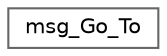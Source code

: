 digraph "Graphical Class Hierarchy"
{
 // LATEX_PDF_SIZE
  bgcolor="transparent";
  edge [fontname=Helvetica,fontsize=10,labelfontname=Helvetica,labelfontsize=10];
  node [fontname=Helvetica,fontsize=10,shape=box,height=0.2,width=0.4];
  rankdir="LR";
  Node0 [id="Node000000",label="msg_Go_To",height=0.2,width=0.4,color="grey40", fillcolor="white", style="filled",URL="$structmsg___go___to.html",tooltip=" "];
}
